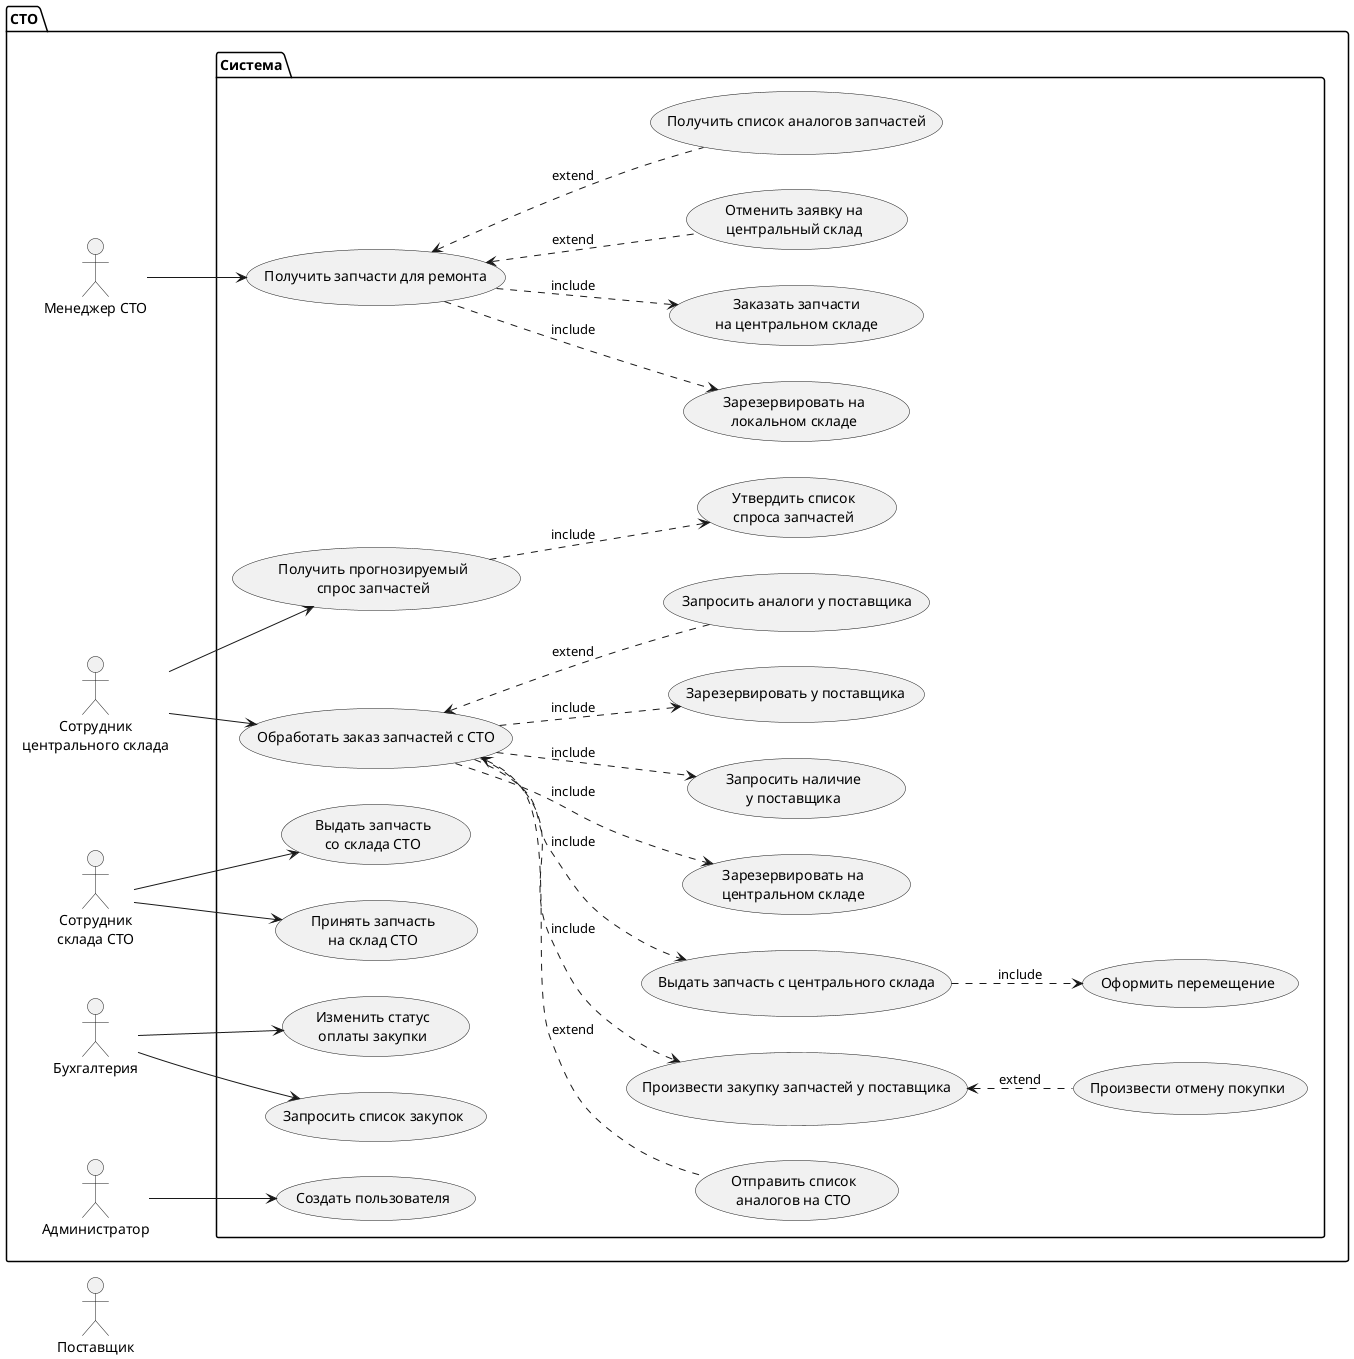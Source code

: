 @startuml Domaine modele
left to right direction
skinparam DefaultTextAlignment center

    actor Поставщик as provider

    package СТО {
               
    actor :Менеджер СТО: as manager
    actor :Сотрудник\nцентрального склада: as sklad
    actor :Сотрудник\nсклада СТО: as skladsto 
    actor :Бухгалтерия: as buh
    actor :Администратор: as admin
            
        package Система {            

            usecase "Получить запчасти для ремонта" as zakaz

            usecase "Обработать заказ запчастей с СТО" as processorder 

            usecase "Зарезервировать на\nлокальном складе" as reservlocal
            usecase "Заказать запчасти\nна центральном складе" as app            
            usecase "Отменить заявку на\nцентральный склад" as cancelapp
            usecase "Получить список аналогов запчастей" as getanalog
            

            usecase "Принять запчасть\nна склад СТО" as accept
            usecase "Выдать запчасть\nсо склада СТО" as issuesto

            
            usecase "Зарезервировать на\nцентральном складе" as reservcenter
            usecase "Запросить наличие\nу поставщика" as zakazdealer
            usecase "Зарезервировать у поставщика" as reservdealer
            usecase "Запросить аналоги у поставщика" as getanalogdealer
            usecase "Отправить список\nаналогов на СТО" as sendanalogdealer
            usecase "Произвести закупку запчастей у поставщика" as purchase
            usecase "Произвести отмену покупки" as cancelpurchase
            usecase "Принять запчасть\nна центральный склад" as issuecenter
            usecase "Оформить перемещение" as senddelivery
            usecase "Выдать запчасть с центрального склада" as issuecenter 

            usecase "Получить прогнозируемый\nспрос запчастей" as getforecast

            usecase "Утвердить список\nспроса запчастей" as signforecast

            usecase "Запросить список закупок" as getlistpurchase
            usecase "Изменить статус\nоплаты закупки" as patchpurchase

            usecase "Создать пользователя" as adduser
                    
        }    

    manager --> zakaz
    zakaz ..> reservlocal : include
    zakaz <.. cancelapp : extend 
    zakaz <.. getanalog : extend
    zakaz ..> app : include
    
    skladsto --> accept
    skladsto --> issuesto
    
    sklad --> processorder
    processorder ..> purchase : include

    processorder <.. sendanalogdealer : extend 
    processorder ..> reservcenter : include
    processorder ..> zakazdealer : include
    processorder ..> reservdealer : include
    processorder <.. getanalogdealer : extend    
    processorder ..> issuecenter : include 
    issuecenter ..> senddelivery : include

    purchase <.. cancelpurchase : extend 

    sklad --> getforecast
    getforecast ..> signforecast : include 

    buh --> getlistpurchase
    buh --> patchpurchase

    admin --> adduser
   
    }
@enduml
